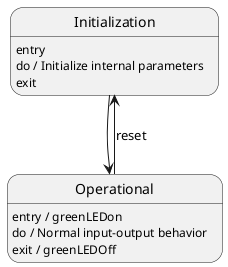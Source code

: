 @startuml state_diagram

' [*] -->  Initialization : Init

state Initialization {
    Initialization: entry
    Initialization: do / Initialize internal parameters
    Initialization: exit
}

Initialization --> Operational

state Operational {
    Operational: entry / greenLEDon
    Operational: do / Normal input-output behavior
    Operational: exit / greenLEDOff
}

Operational --> Initialization : reset
@enduml